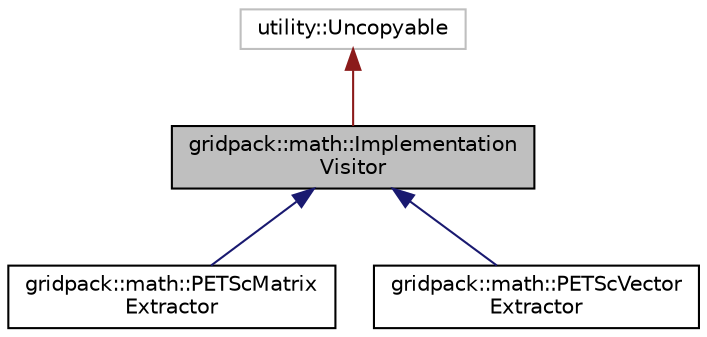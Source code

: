 digraph "gridpack::math::ImplementationVisitor"
{
  edge [fontname="Helvetica",fontsize="10",labelfontname="Helvetica",labelfontsize="10"];
  node [fontname="Helvetica",fontsize="10",shape=record];
  Node1 [label="gridpack::math::Implementation\lVisitor",height=0.2,width=0.4,color="black", fillcolor="grey75", style="filled" fontcolor="black"];
  Node2 -> Node1 [dir="back",color="firebrick4",fontsize="10",style="solid",fontname="Helvetica"];
  Node2 [label="utility::Uncopyable",height=0.2,width=0.4,color="grey75", fillcolor="white", style="filled"];
  Node1 -> Node3 [dir="back",color="midnightblue",fontsize="10",style="solid",fontname="Helvetica"];
  Node3 [label="gridpack::math::PETScMatrix\lExtractor",height=0.2,width=0.4,color="black", fillcolor="white", style="filled",URL="$classgridpack_1_1math_1_1_p_e_t_sc_matrix_extractor.html"];
  Node1 -> Node4 [dir="back",color="midnightblue",fontsize="10",style="solid",fontname="Helvetica"];
  Node4 [label="gridpack::math::PETScVector\lExtractor",height=0.2,width=0.4,color="black", fillcolor="white", style="filled",URL="$classgridpack_1_1math_1_1_p_e_t_sc_vector_extractor.html"];
}
